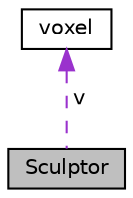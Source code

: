 digraph "Sculptor"
{
  edge [fontname="Helvetica",fontsize="10",labelfontname="Helvetica",labelfontsize="10"];
  node [fontname="Helvetica",fontsize="10",shape=record];
  Node1 [label="Sculptor",height=0.2,width=0.4,color="black", fillcolor="grey75", style="filled", fontcolor="black"];
  Node2 -> Node1 [dir="back",color="darkorchid3",fontsize="10",style="dashed",label=" v" ,fontname="Helvetica"];
  Node2 [label="voxel",height=0.2,width=0.4,color="black", fillcolor="white", style="filled",URL="$structvoxel.html",tooltip="The Voxel struct - Destinado a manipulação das cores do objeto, nível opacidade e se o mesmo está ati..."];
}
